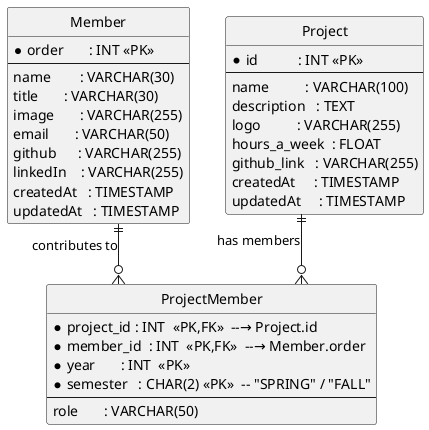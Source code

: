 @startuml
skinparam linetype ortho
hide circle

entity "Member" as Member {
  * order       : INT <<PK>>
  --
    name        : VARCHAR(30)
    title       : VARCHAR(30)
    image       : VARCHAR(255)
    email       : VARCHAR(50)
    github      : VARCHAR(255)
    linkedIn    : VARCHAR(255)
    createdAt   : TIMESTAMP
    updatedAt   : TIMESTAMP
}

entity "Project" as Project {
  * id           : INT <<PK>>
  --
    name          : VARCHAR(100)
    description   : TEXT
    logo          : VARCHAR(255)
    hours_a_week  : FLOAT
    github_link   : VARCHAR(255)
    createdAt     : TIMESTAMP
    updatedAt     : TIMESTAMP
}

entity "ProjectMember" as ProjectMember {
  * project_id : INT  <<PK,FK>>  --→ Project.id
  * member_id  : INT  <<PK,FK>>  --→ Member.order
  * year       : INT  <<PK>>
  * semester   : CHAR(2) <<PK>>  -- "SPRING" / "FALL"
  --
    role       : VARCHAR(50)
}

' ────────────  Relationships  ────────────
' One-to-many sides of the explicit through table
Project          ||--o{ ProjectMember : has members
Member           ||--o{ ProjectMember : contributes to
@enduml
